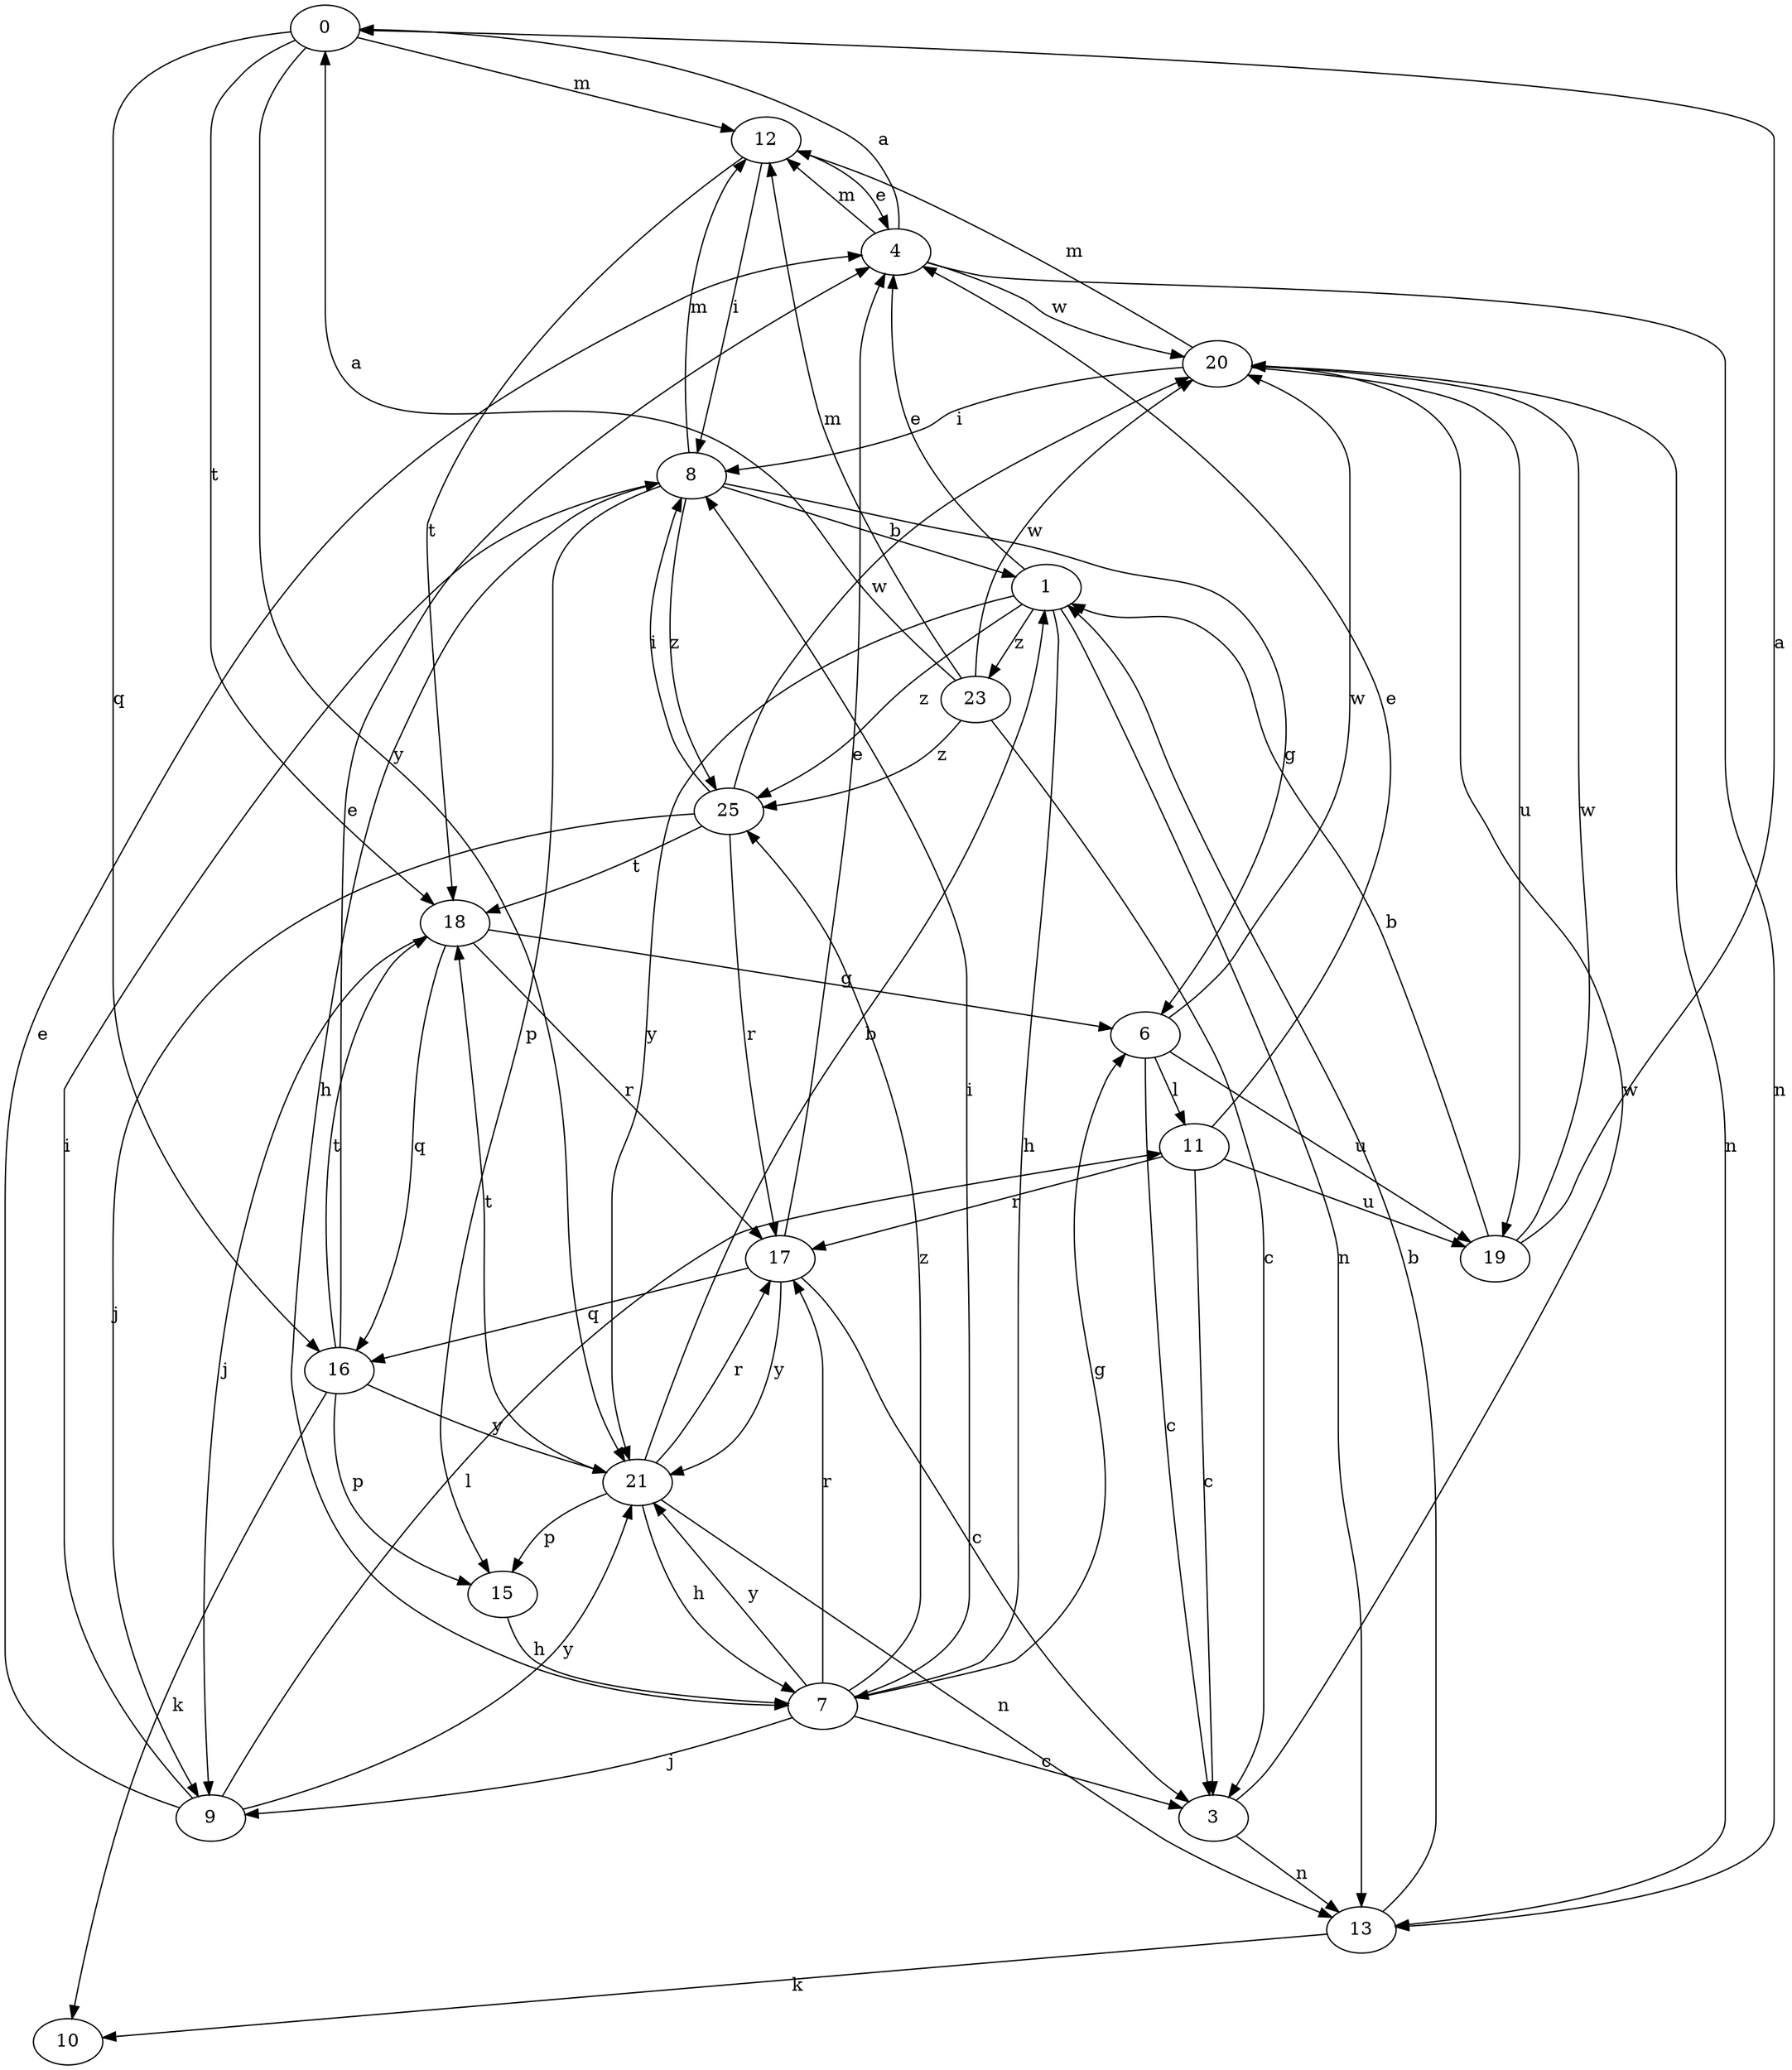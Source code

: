 strict digraph  {
0;
1;
3;
4;
6;
7;
8;
9;
10;
11;
12;
13;
15;
16;
17;
18;
19;
20;
21;
23;
25;
0 -> 12  [label=m];
0 -> 16  [label=q];
0 -> 18  [label=t];
0 -> 21  [label=y];
1 -> 4  [label=e];
1 -> 7  [label=h];
1 -> 13  [label=n];
1 -> 21  [label=y];
1 -> 23  [label=z];
1 -> 25  [label=z];
3 -> 13  [label=n];
3 -> 20  [label=w];
4 -> 0  [label=a];
4 -> 12  [label=m];
4 -> 13  [label=n];
4 -> 20  [label=w];
6 -> 3  [label=c];
6 -> 11  [label=l];
6 -> 19  [label=u];
6 -> 20  [label=w];
7 -> 3  [label=c];
7 -> 6  [label=g];
7 -> 8  [label=i];
7 -> 9  [label=j];
7 -> 17  [label=r];
7 -> 21  [label=y];
7 -> 25  [label=z];
8 -> 1  [label=b];
8 -> 6  [label=g];
8 -> 7  [label=h];
8 -> 12  [label=m];
8 -> 15  [label=p];
8 -> 25  [label=z];
9 -> 4  [label=e];
9 -> 8  [label=i];
9 -> 11  [label=l];
9 -> 21  [label=y];
11 -> 3  [label=c];
11 -> 4  [label=e];
11 -> 17  [label=r];
11 -> 19  [label=u];
12 -> 4  [label=e];
12 -> 8  [label=i];
12 -> 18  [label=t];
13 -> 1  [label=b];
13 -> 10  [label=k];
15 -> 7  [label=h];
16 -> 4  [label=e];
16 -> 10  [label=k];
16 -> 15  [label=p];
16 -> 18  [label=t];
16 -> 21  [label=y];
17 -> 3  [label=c];
17 -> 4  [label=e];
17 -> 16  [label=q];
17 -> 21  [label=y];
18 -> 6  [label=g];
18 -> 9  [label=j];
18 -> 16  [label=q];
18 -> 17  [label=r];
19 -> 0  [label=a];
19 -> 1  [label=b];
19 -> 20  [label=w];
20 -> 8  [label=i];
20 -> 12  [label=m];
20 -> 13  [label=n];
20 -> 19  [label=u];
21 -> 1  [label=b];
21 -> 7  [label=h];
21 -> 13  [label=n];
21 -> 15  [label=p];
21 -> 17  [label=r];
21 -> 18  [label=t];
23 -> 0  [label=a];
23 -> 3  [label=c];
23 -> 12  [label=m];
23 -> 20  [label=w];
23 -> 25  [label=z];
25 -> 8  [label=i];
25 -> 9  [label=j];
25 -> 17  [label=r];
25 -> 18  [label=t];
25 -> 20  [label=w];
}
